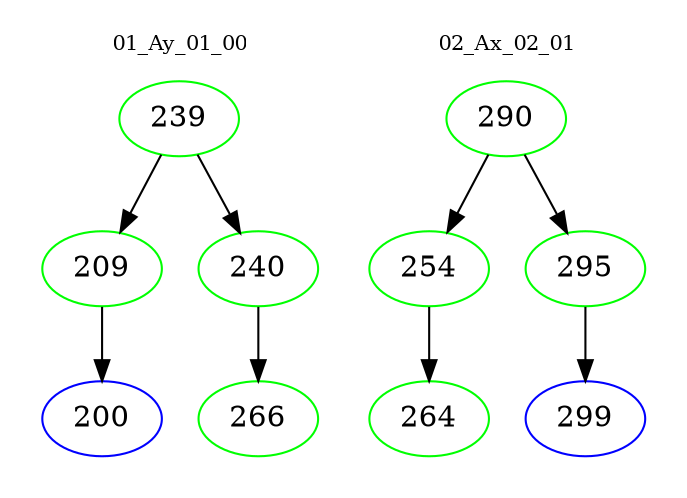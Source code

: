 digraph{
subgraph cluster_0 {
color = white
label = "01_Ay_01_00";
fontsize=10;
T0_239 [label="239", color="green"]
T0_239 -> T0_209 [color="black"]
T0_209 [label="209", color="green"]
T0_209 -> T0_200 [color="black"]
T0_200 [label="200", color="blue"]
T0_239 -> T0_240 [color="black"]
T0_240 [label="240", color="green"]
T0_240 -> T0_266 [color="black"]
T0_266 [label="266", color="green"]
}
subgraph cluster_1 {
color = white
label = "02_Ax_02_01";
fontsize=10;
T1_290 [label="290", color="green"]
T1_290 -> T1_254 [color="black"]
T1_254 [label="254", color="green"]
T1_254 -> T1_264 [color="black"]
T1_264 [label="264", color="green"]
T1_290 -> T1_295 [color="black"]
T1_295 [label="295", color="green"]
T1_295 -> T1_299 [color="black"]
T1_299 [label="299", color="blue"]
}
}
